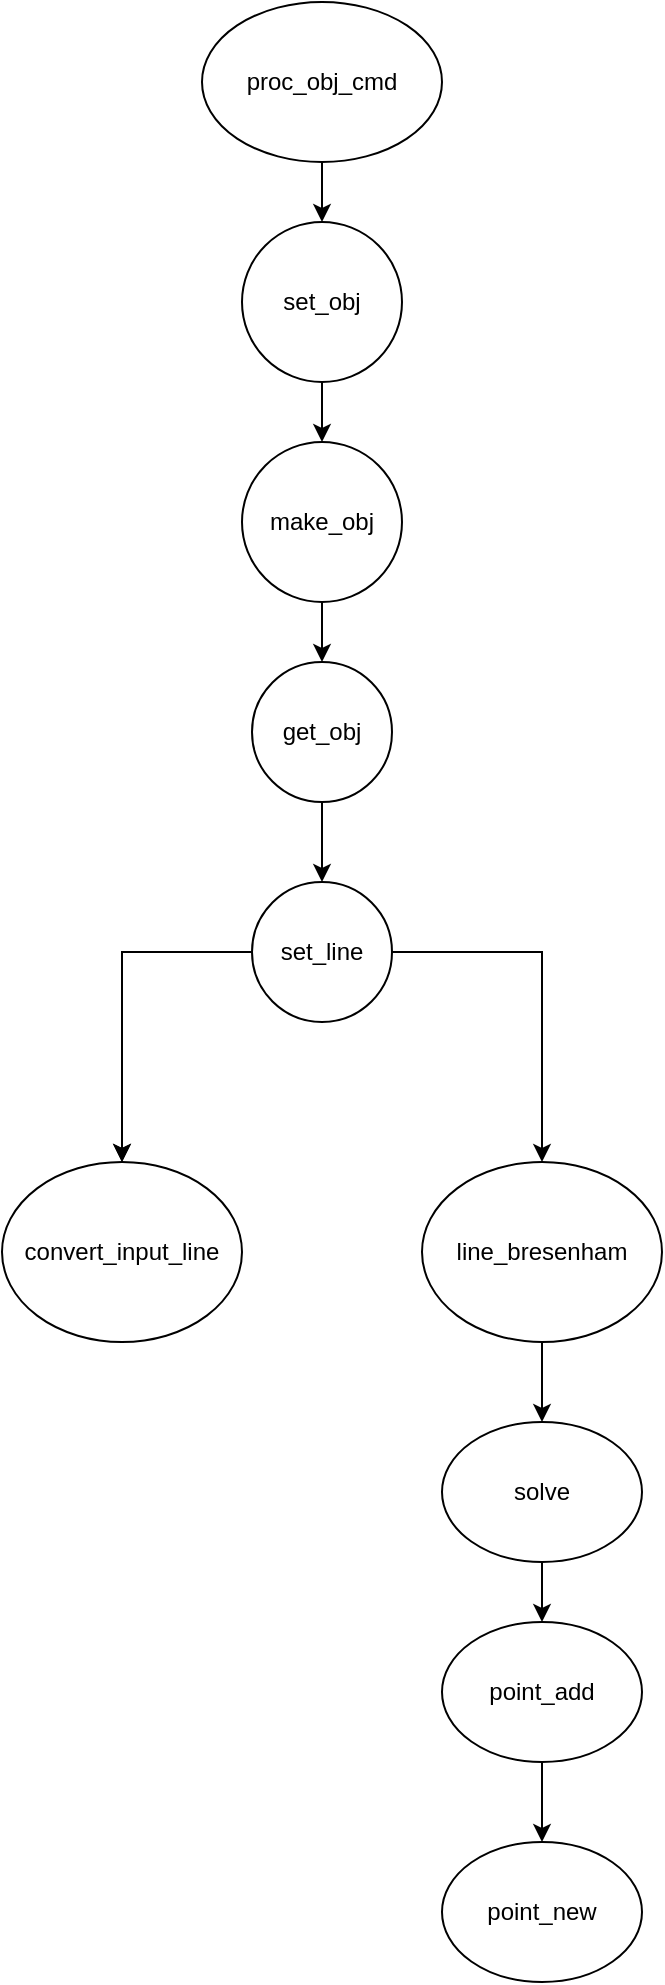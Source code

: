 <mxfile version="20.7.4" type="device"><diagram id="UtOCq_QSRR_81lT7WNRi" name="Stránka-1"><mxGraphModel dx="1400" dy="2008" grid="1" gridSize="10" guides="1" tooltips="1" connect="1" arrows="1" fold="1" page="1" pageScale="1" pageWidth="827" pageHeight="1169" math="0" shadow="0"><root><mxCell id="0"/><mxCell id="1" parent="0"/><mxCell id="8eaz8Pz88d-vkrBpSo79-4" value="" style="edgeStyle=orthogonalEdgeStyle;rounded=0;orthogonalLoop=1;jettySize=auto;html=1;" edge="1" parent="1" source="8eaz8Pz88d-vkrBpSo79-1" target="8eaz8Pz88d-vkrBpSo79-3"><mxGeometry relative="1" as="geometry"/></mxCell><mxCell id="8eaz8Pz88d-vkrBpSo79-1" value="proc_obj_cmd" style="ellipse;whiteSpace=wrap;html=1;" vertex="1" parent="1"><mxGeometry x="300" y="-100" width="120" height="80" as="geometry"/></mxCell><mxCell id="8eaz8Pz88d-vkrBpSo79-6" value="" style="edgeStyle=orthogonalEdgeStyle;rounded=0;orthogonalLoop=1;jettySize=auto;html=1;" edge="1" parent="1" source="8eaz8Pz88d-vkrBpSo79-3" target="8eaz8Pz88d-vkrBpSo79-5"><mxGeometry relative="1" as="geometry"/></mxCell><mxCell id="8eaz8Pz88d-vkrBpSo79-3" value="set_obj" style="ellipse;whiteSpace=wrap;html=1;" vertex="1" parent="1"><mxGeometry x="320" y="10" width="80" height="80" as="geometry"/></mxCell><mxCell id="8eaz8Pz88d-vkrBpSo79-8" value="" style="edgeStyle=orthogonalEdgeStyle;rounded=0;orthogonalLoop=1;jettySize=auto;html=1;" edge="1" parent="1" source="8eaz8Pz88d-vkrBpSo79-5" target="8eaz8Pz88d-vkrBpSo79-7"><mxGeometry relative="1" as="geometry"/></mxCell><mxCell id="8eaz8Pz88d-vkrBpSo79-5" value="make_obj" style="ellipse;whiteSpace=wrap;html=1;" vertex="1" parent="1"><mxGeometry x="320" y="120" width="80" height="80" as="geometry"/></mxCell><mxCell id="8eaz8Pz88d-vkrBpSo79-10" value="" style="edgeStyle=orthogonalEdgeStyle;rounded=0;orthogonalLoop=1;jettySize=auto;html=1;" edge="1" parent="1" source="8eaz8Pz88d-vkrBpSo79-7" target="8eaz8Pz88d-vkrBpSo79-9"><mxGeometry relative="1" as="geometry"/></mxCell><mxCell id="8eaz8Pz88d-vkrBpSo79-7" value="get_obj" style="ellipse;whiteSpace=wrap;html=1;" vertex="1" parent="1"><mxGeometry x="325" y="230" width="70" height="70" as="geometry"/></mxCell><mxCell id="8eaz8Pz88d-vkrBpSo79-12" value="" style="edgeStyle=orthogonalEdgeStyle;rounded=0;orthogonalLoop=1;jettySize=auto;html=1;" edge="1" parent="1" source="8eaz8Pz88d-vkrBpSo79-9" target="8eaz8Pz88d-vkrBpSo79-11"><mxGeometry relative="1" as="geometry"/></mxCell><mxCell id="8eaz8Pz88d-vkrBpSo79-13" value="" style="edgeStyle=orthogonalEdgeStyle;rounded=0;orthogonalLoop=1;jettySize=auto;html=1;" edge="1" parent="1" source="8eaz8Pz88d-vkrBpSo79-9" target="8eaz8Pz88d-vkrBpSo79-11"><mxGeometry relative="1" as="geometry"/></mxCell><mxCell id="8eaz8Pz88d-vkrBpSo79-15" style="edgeStyle=orthogonalEdgeStyle;rounded=0;orthogonalLoop=1;jettySize=auto;html=1;entryX=0.5;entryY=0;entryDx=0;entryDy=0;" edge="1" parent="1" source="8eaz8Pz88d-vkrBpSo79-9" target="8eaz8Pz88d-vkrBpSo79-14"><mxGeometry relative="1" as="geometry"/></mxCell><mxCell id="8eaz8Pz88d-vkrBpSo79-9" value="set_line" style="ellipse;whiteSpace=wrap;html=1;" vertex="1" parent="1"><mxGeometry x="325" y="340" width="70" height="70" as="geometry"/></mxCell><mxCell id="8eaz8Pz88d-vkrBpSo79-11" value="convert_input_line" style="ellipse;whiteSpace=wrap;html=1;" vertex="1" parent="1"><mxGeometry x="200" y="480" width="120" height="90" as="geometry"/></mxCell><mxCell id="8eaz8Pz88d-vkrBpSo79-17" value="" style="edgeStyle=orthogonalEdgeStyle;rounded=0;orthogonalLoop=1;jettySize=auto;html=1;" edge="1" parent="1" source="8eaz8Pz88d-vkrBpSo79-14" target="8eaz8Pz88d-vkrBpSo79-16"><mxGeometry relative="1" as="geometry"/></mxCell><mxCell id="8eaz8Pz88d-vkrBpSo79-14" value="line_bresenham" style="ellipse;whiteSpace=wrap;html=1;" vertex="1" parent="1"><mxGeometry x="410" y="480" width="120" height="90" as="geometry"/></mxCell><mxCell id="8eaz8Pz88d-vkrBpSo79-19" value="" style="edgeStyle=orthogonalEdgeStyle;rounded=0;orthogonalLoop=1;jettySize=auto;html=1;" edge="1" parent="1" source="8eaz8Pz88d-vkrBpSo79-16" target="8eaz8Pz88d-vkrBpSo79-18"><mxGeometry relative="1" as="geometry"/></mxCell><mxCell id="8eaz8Pz88d-vkrBpSo79-16" value="solve" style="ellipse;whiteSpace=wrap;html=1;" vertex="1" parent="1"><mxGeometry x="420" y="610" width="100" height="70" as="geometry"/></mxCell><mxCell id="8eaz8Pz88d-vkrBpSo79-21" value="" style="edgeStyle=orthogonalEdgeStyle;rounded=0;orthogonalLoop=1;jettySize=auto;html=1;" edge="1" parent="1" source="8eaz8Pz88d-vkrBpSo79-18" target="8eaz8Pz88d-vkrBpSo79-20"><mxGeometry relative="1" as="geometry"/></mxCell><mxCell id="8eaz8Pz88d-vkrBpSo79-18" value="point_add" style="ellipse;whiteSpace=wrap;html=1;" vertex="1" parent="1"><mxGeometry x="420" y="710" width="100" height="70" as="geometry"/></mxCell><mxCell id="8eaz8Pz88d-vkrBpSo79-20" value="point_new" style="ellipse;whiteSpace=wrap;html=1;" vertex="1" parent="1"><mxGeometry x="420" y="820" width="100" height="70" as="geometry"/></mxCell></root></mxGraphModel></diagram></mxfile>